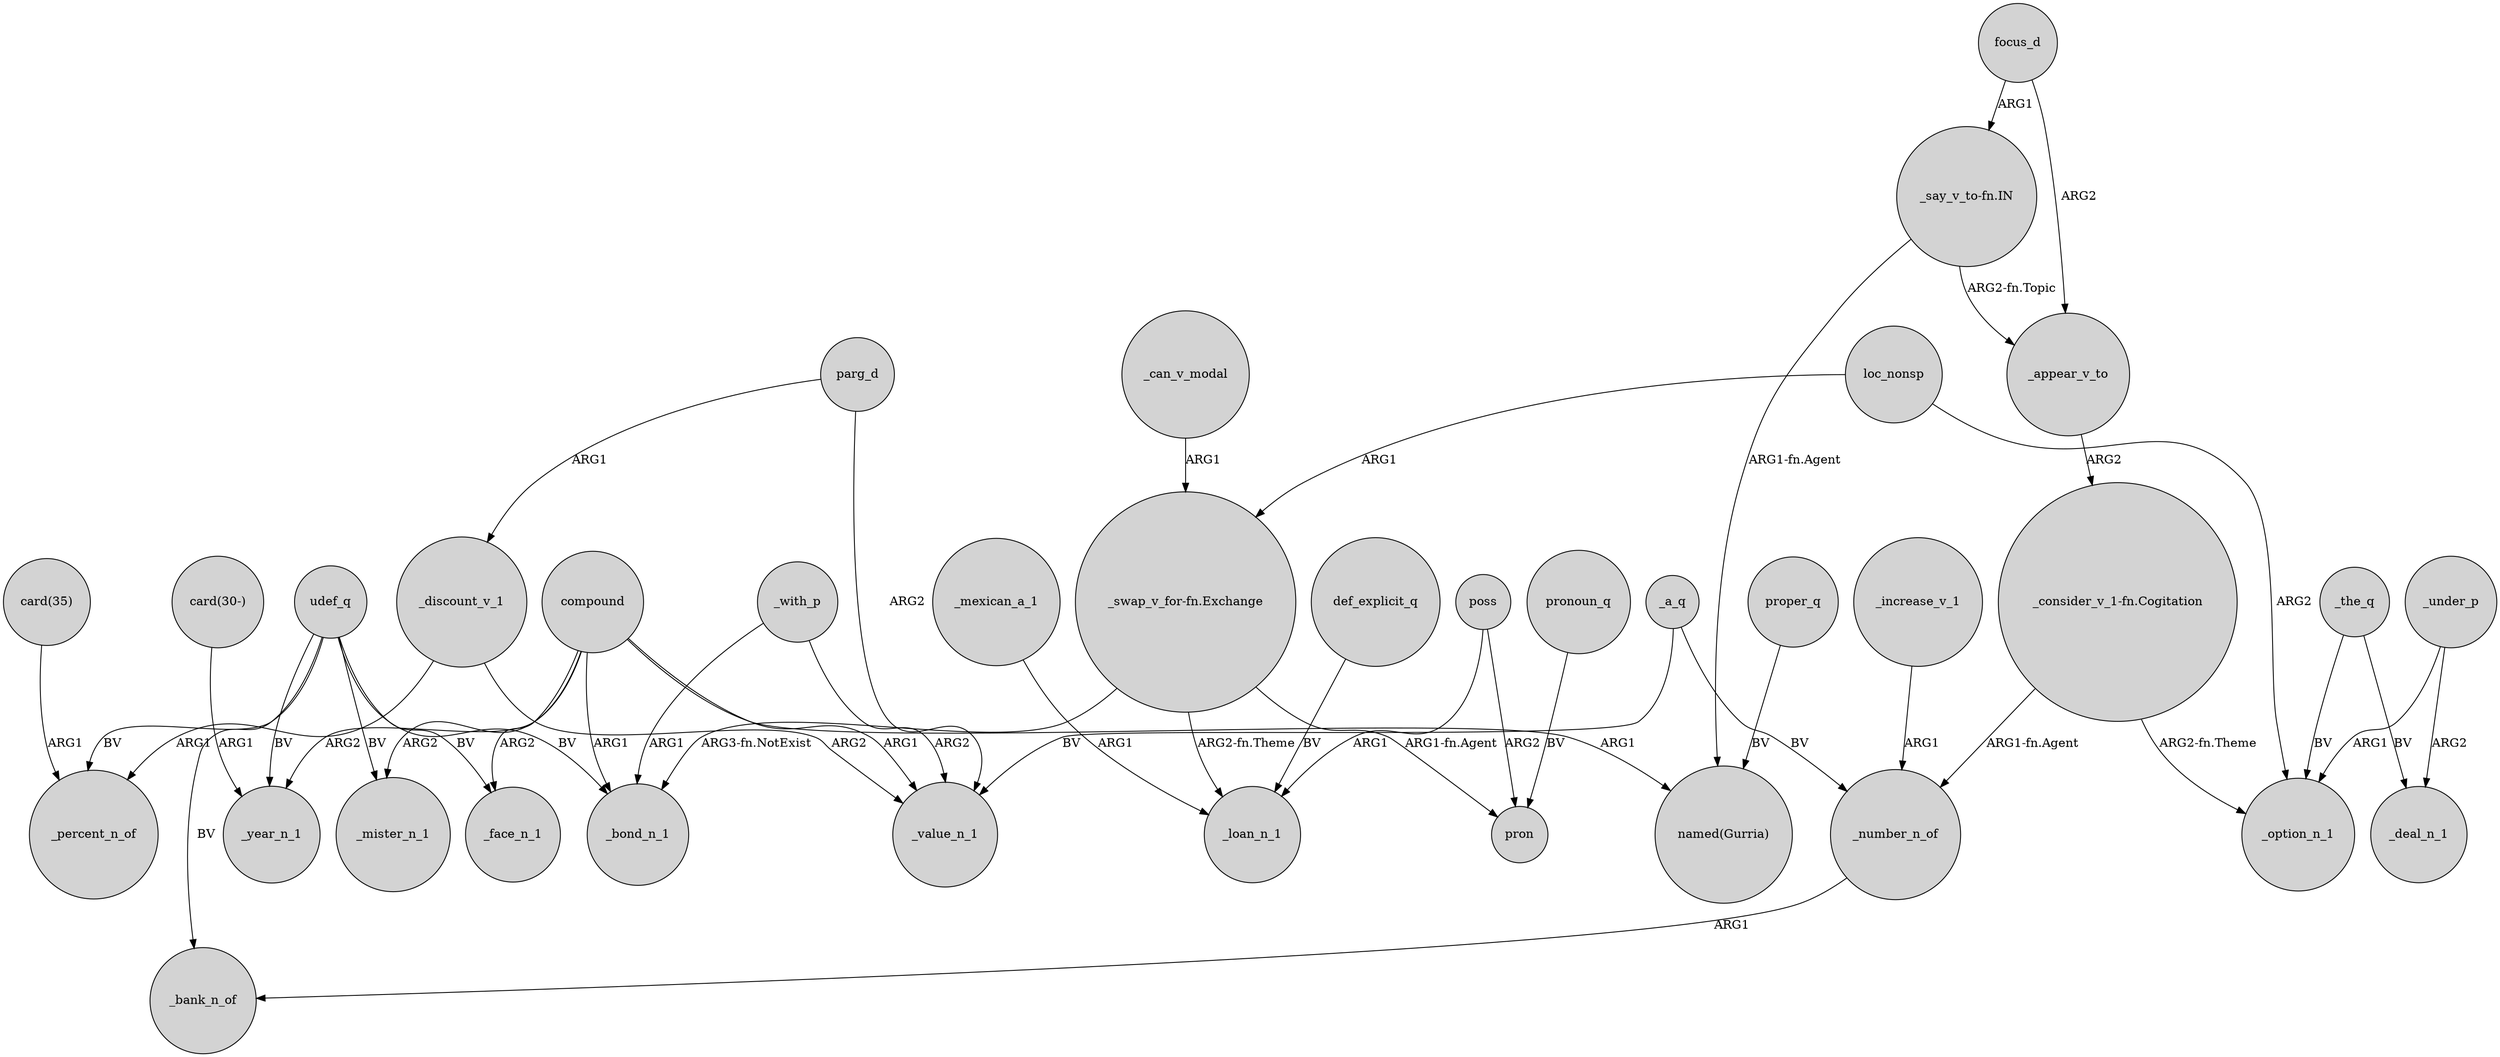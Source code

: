 digraph {
	node [shape=circle style=filled]
	parg_d -> _value_n_1 [label=ARG2]
	_discount_v_1 -> _value_n_1 [label=ARG2]
	udef_q -> _face_n_1 [label=BV]
	_a_q -> _number_n_of [label=BV]
	_under_p -> _deal_n_1 [label=ARG2]
	poss -> pron [label=ARG2]
	_the_q -> _option_n_1 [label=BV]
	compound -> _face_n_1 [label=ARG2]
	_the_q -> _deal_n_1 [label=BV]
	_under_p -> _option_n_1 [label=ARG1]
	compound -> _mister_n_1 [label=ARG2]
	def_explicit_q -> _loan_n_1 [label=BV]
	compound -> _bond_n_1 [label=ARG1]
	"_swap_v_for-fn.Exchange" -> _loan_n_1 [label="ARG2-fn.Theme"]
	udef_q -> _mister_n_1 [label=BV]
	"card(30-)" -> _year_n_1 [label=ARG1]
	_discount_v_1 -> _percent_n_of [label=ARG1]
	proper_q -> "named(Gurria)" [label=BV]
	_with_p -> _bond_n_1 [label=ARG1]
	focus_d -> _appear_v_to [label=ARG2]
	compound -> "named(Gurria)" [label=ARG1]
	focus_d -> "_say_v_to-fn.IN" [label=ARG1]
	"_say_v_to-fn.IN" -> _appear_v_to [label="ARG2-fn.Topic"]
	loc_nonsp -> "_swap_v_for-fn.Exchange" [label=ARG1]
	pronoun_q -> pron [label=BV]
	udef_q -> _bond_n_1 [label=BV]
	_increase_v_1 -> _number_n_of [label=ARG1]
	"_consider_v_1-fn.Cogitation" -> _option_n_1 [label="ARG2-fn.Theme"]
	"_swap_v_for-fn.Exchange" -> _bond_n_1 [label="ARG3-fn.NotExist"]
	_with_p -> _value_n_1 [label=ARG2]
	_mexican_a_1 -> _loan_n_1 [label=ARG1]
	_appear_v_to -> "_consider_v_1-fn.Cogitation" [label=ARG2]
	parg_d -> _discount_v_1 [label=ARG1]
	"card(35)" -> _percent_n_of [label=ARG1]
	compound -> _year_n_1 [label=ARG2]
	_a_q -> _value_n_1 [label=BV]
	udef_q -> _year_n_1 [label=BV]
	udef_q -> _percent_n_of [label=BV]
	_can_v_modal -> "_swap_v_for-fn.Exchange" [label=ARG1]
	"_swap_v_for-fn.Exchange" -> pron [label="ARG1-fn.Agent"]
	poss -> _loan_n_1 [label=ARG1]
	compound -> _value_n_1 [label=ARG1]
	"_consider_v_1-fn.Cogitation" -> _number_n_of [label="ARG1-fn.Agent"]
	loc_nonsp -> _option_n_1 [label=ARG2]
	udef_q -> _bank_n_of [label=BV]
	_number_n_of -> _bank_n_of [label=ARG1]
	"_say_v_to-fn.IN" -> "named(Gurria)" [label="ARG1-fn.Agent"]
}
